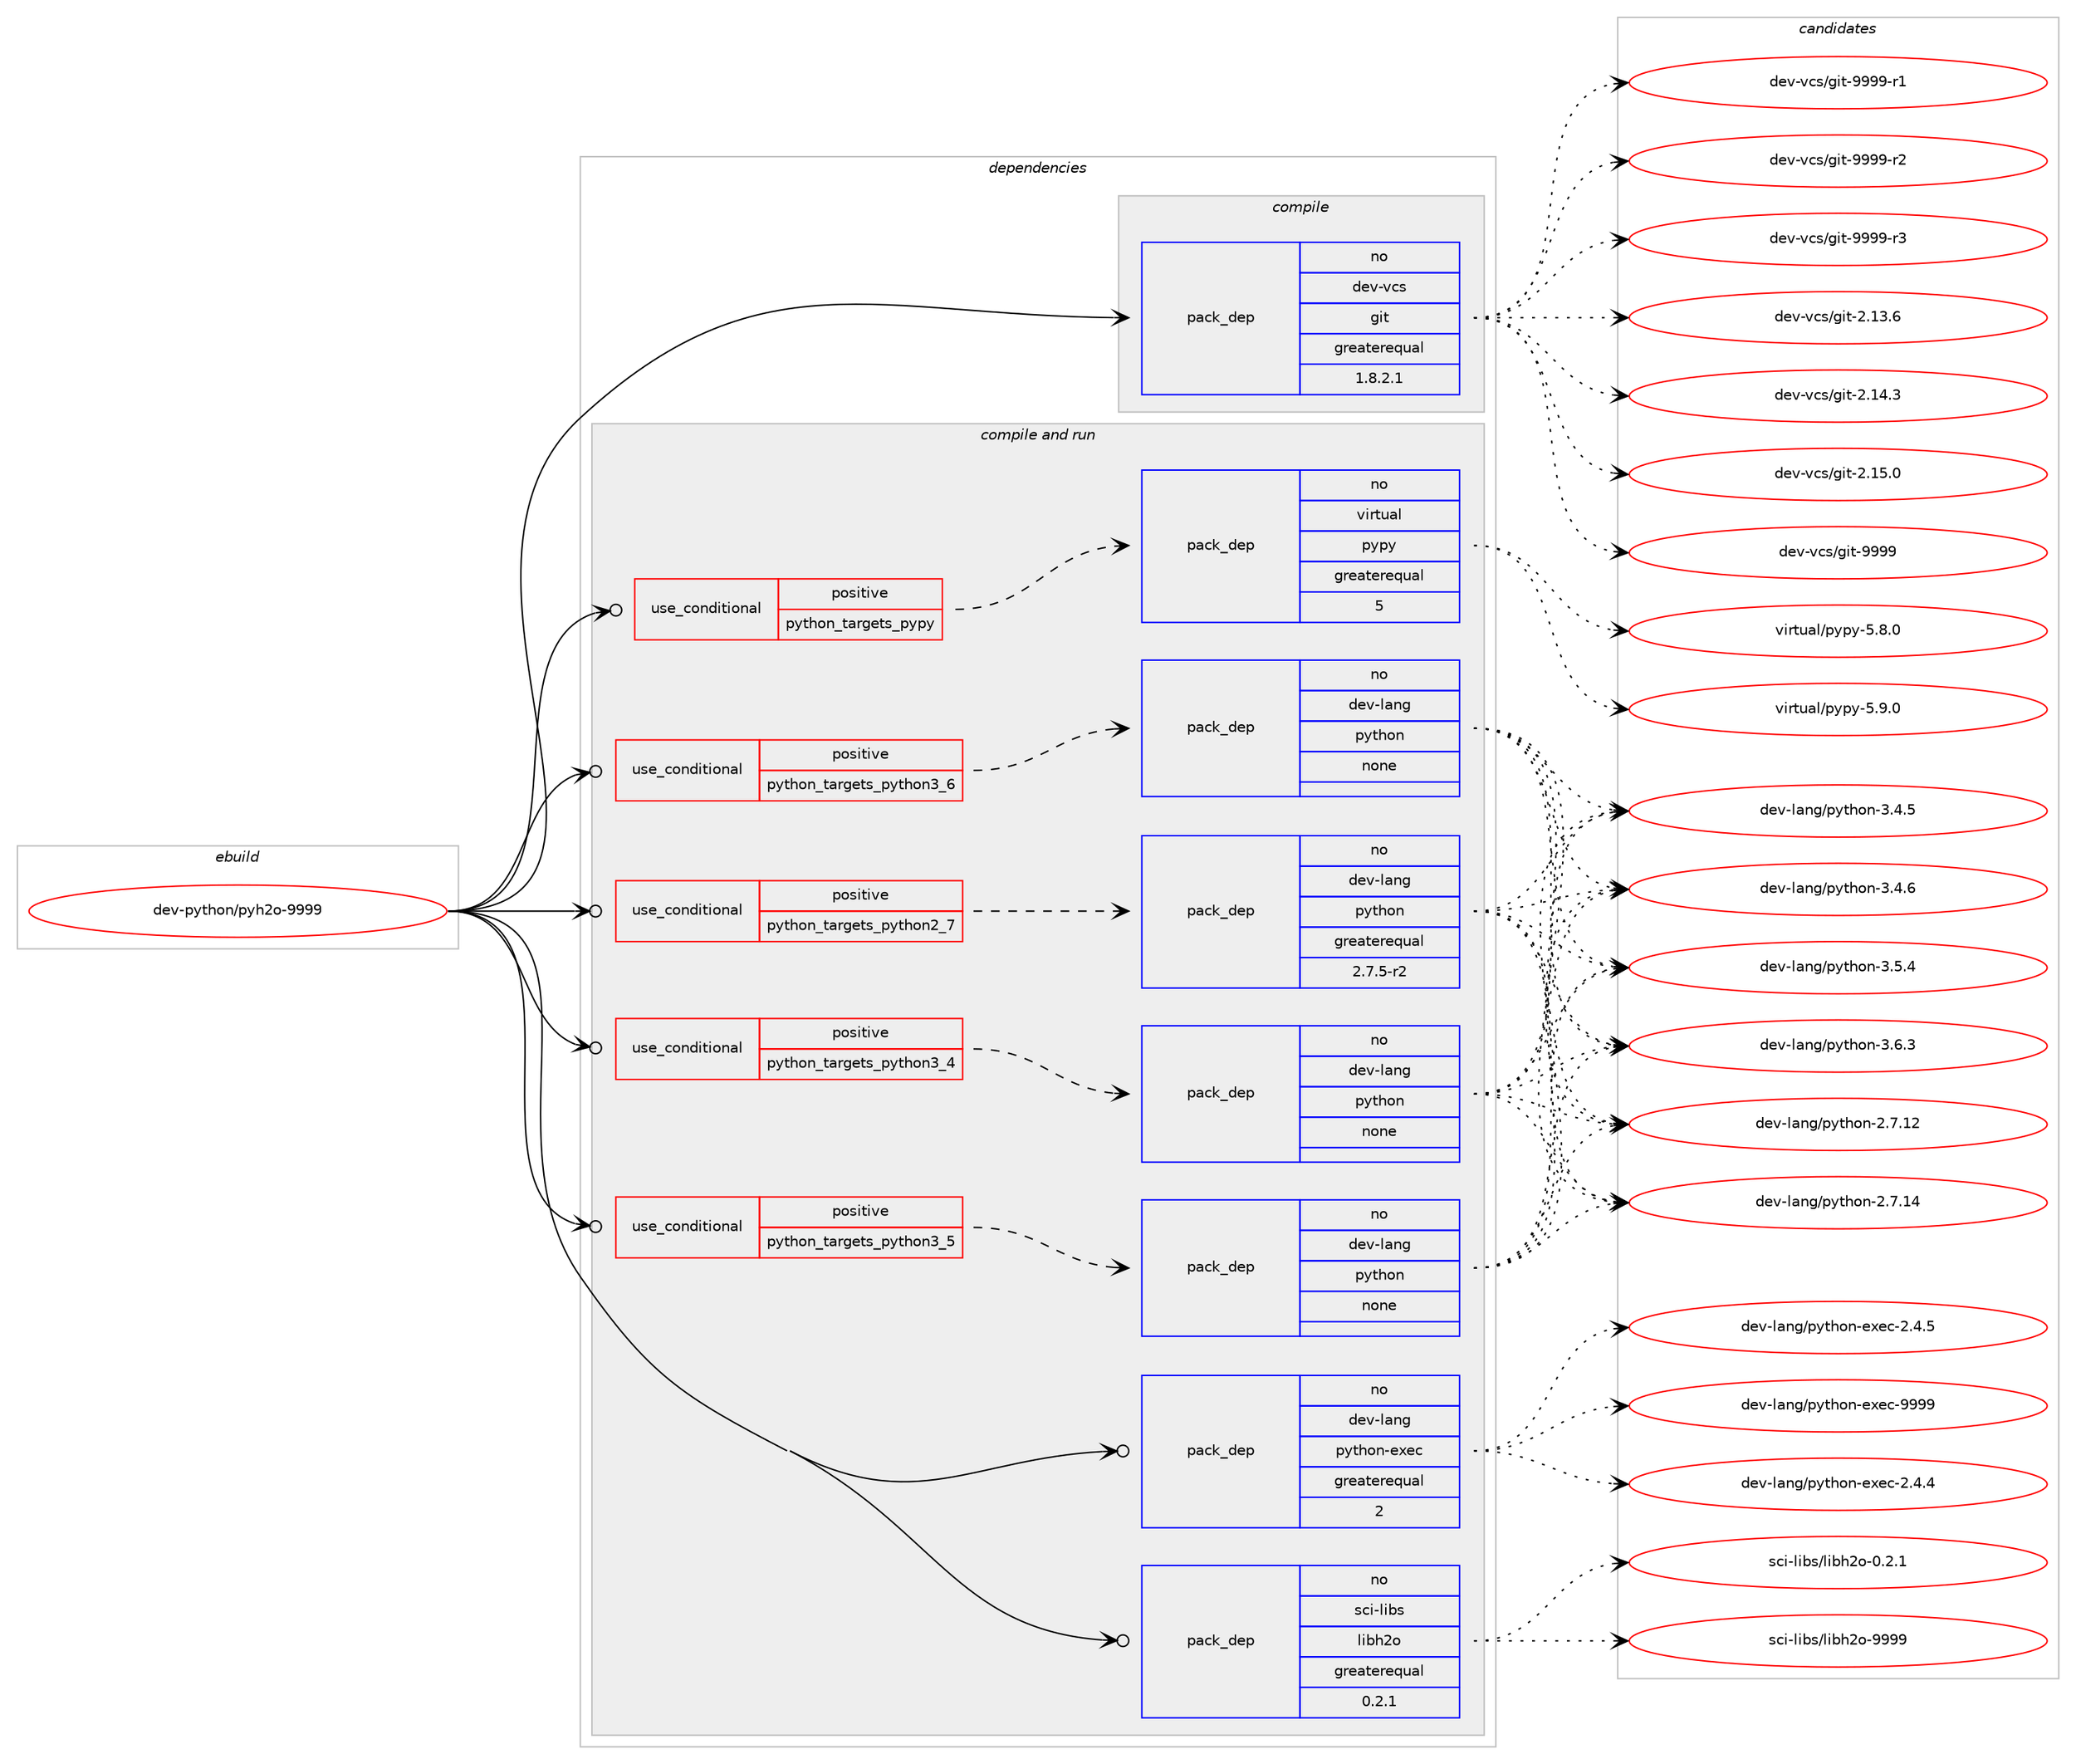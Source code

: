 digraph prolog {

# *************
# Graph options
# *************

newrank=true;
concentrate=true;
compound=true;
graph [rankdir=LR,fontname=Helvetica,fontsize=10,ranksep=1.5];#, ranksep=2.5, nodesep=0.2];
edge  [arrowhead=vee];
node  [fontname=Helvetica,fontsize=10];

# **********
# The ebuild
# **********

subgraph cluster_leftcol {
color=gray;
rank=same;
label=<<i>ebuild</i>>;
id [label="dev-python/pyh2o-9999", color=red, width=4, href="../dev-python/pyh2o-9999.svg"];
}

# ****************
# The dependencies
# ****************

subgraph cluster_midcol {
color=gray;
label=<<i>dependencies</i>>;
subgraph cluster_compile {
fillcolor="#eeeeee";
style=filled;
label=<<i>compile</i>>;
subgraph pack134331 {
dependency176785 [label=<<TABLE BORDER="0" CELLBORDER="1" CELLSPACING="0" CELLPADDING="4" WIDTH="220"><TR><TD ROWSPAN="6" CELLPADDING="30">pack_dep</TD></TR><TR><TD WIDTH="110">no</TD></TR><TR><TD>dev-vcs</TD></TR><TR><TD>git</TD></TR><TR><TD>greaterequal</TD></TR><TR><TD>1.8.2.1</TD></TR></TABLE>>, shape=none, color=blue];
}
id:e -> dependency176785:w [weight=20,style="solid",arrowhead="vee"];
}
subgraph cluster_compileandrun {
fillcolor="#eeeeee";
style=filled;
label=<<i>compile and run</i>>;
subgraph cond38536 {
dependency176786 [label=<<TABLE BORDER="0" CELLBORDER="1" CELLSPACING="0" CELLPADDING="4"><TR><TD ROWSPAN="3" CELLPADDING="10">use_conditional</TD></TR><TR><TD>positive</TD></TR><TR><TD>python_targets_pypy</TD></TR></TABLE>>, shape=none, color=red];
subgraph pack134332 {
dependency176787 [label=<<TABLE BORDER="0" CELLBORDER="1" CELLSPACING="0" CELLPADDING="4" WIDTH="220"><TR><TD ROWSPAN="6" CELLPADDING="30">pack_dep</TD></TR><TR><TD WIDTH="110">no</TD></TR><TR><TD>virtual</TD></TR><TR><TD>pypy</TD></TR><TR><TD>greaterequal</TD></TR><TR><TD>5</TD></TR></TABLE>>, shape=none, color=blue];
}
dependency176786:e -> dependency176787:w [weight=20,style="dashed",arrowhead="vee"];
}
id:e -> dependency176786:w [weight=20,style="solid",arrowhead="odotvee"];
subgraph cond38537 {
dependency176788 [label=<<TABLE BORDER="0" CELLBORDER="1" CELLSPACING="0" CELLPADDING="4"><TR><TD ROWSPAN="3" CELLPADDING="10">use_conditional</TD></TR><TR><TD>positive</TD></TR><TR><TD>python_targets_python2_7</TD></TR></TABLE>>, shape=none, color=red];
subgraph pack134333 {
dependency176789 [label=<<TABLE BORDER="0" CELLBORDER="1" CELLSPACING="0" CELLPADDING="4" WIDTH="220"><TR><TD ROWSPAN="6" CELLPADDING="30">pack_dep</TD></TR><TR><TD WIDTH="110">no</TD></TR><TR><TD>dev-lang</TD></TR><TR><TD>python</TD></TR><TR><TD>greaterequal</TD></TR><TR><TD>2.7.5-r2</TD></TR></TABLE>>, shape=none, color=blue];
}
dependency176788:e -> dependency176789:w [weight=20,style="dashed",arrowhead="vee"];
}
id:e -> dependency176788:w [weight=20,style="solid",arrowhead="odotvee"];
subgraph cond38538 {
dependency176790 [label=<<TABLE BORDER="0" CELLBORDER="1" CELLSPACING="0" CELLPADDING="4"><TR><TD ROWSPAN="3" CELLPADDING="10">use_conditional</TD></TR><TR><TD>positive</TD></TR><TR><TD>python_targets_python3_4</TD></TR></TABLE>>, shape=none, color=red];
subgraph pack134334 {
dependency176791 [label=<<TABLE BORDER="0" CELLBORDER="1" CELLSPACING="0" CELLPADDING="4" WIDTH="220"><TR><TD ROWSPAN="6" CELLPADDING="30">pack_dep</TD></TR><TR><TD WIDTH="110">no</TD></TR><TR><TD>dev-lang</TD></TR><TR><TD>python</TD></TR><TR><TD>none</TD></TR><TR><TD></TD></TR></TABLE>>, shape=none, color=blue];
}
dependency176790:e -> dependency176791:w [weight=20,style="dashed",arrowhead="vee"];
}
id:e -> dependency176790:w [weight=20,style="solid",arrowhead="odotvee"];
subgraph cond38539 {
dependency176792 [label=<<TABLE BORDER="0" CELLBORDER="1" CELLSPACING="0" CELLPADDING="4"><TR><TD ROWSPAN="3" CELLPADDING="10">use_conditional</TD></TR><TR><TD>positive</TD></TR><TR><TD>python_targets_python3_5</TD></TR></TABLE>>, shape=none, color=red];
subgraph pack134335 {
dependency176793 [label=<<TABLE BORDER="0" CELLBORDER="1" CELLSPACING="0" CELLPADDING="4" WIDTH="220"><TR><TD ROWSPAN="6" CELLPADDING="30">pack_dep</TD></TR><TR><TD WIDTH="110">no</TD></TR><TR><TD>dev-lang</TD></TR><TR><TD>python</TD></TR><TR><TD>none</TD></TR><TR><TD></TD></TR></TABLE>>, shape=none, color=blue];
}
dependency176792:e -> dependency176793:w [weight=20,style="dashed",arrowhead="vee"];
}
id:e -> dependency176792:w [weight=20,style="solid",arrowhead="odotvee"];
subgraph cond38540 {
dependency176794 [label=<<TABLE BORDER="0" CELLBORDER="1" CELLSPACING="0" CELLPADDING="4"><TR><TD ROWSPAN="3" CELLPADDING="10">use_conditional</TD></TR><TR><TD>positive</TD></TR><TR><TD>python_targets_python3_6</TD></TR></TABLE>>, shape=none, color=red];
subgraph pack134336 {
dependency176795 [label=<<TABLE BORDER="0" CELLBORDER="1" CELLSPACING="0" CELLPADDING="4" WIDTH="220"><TR><TD ROWSPAN="6" CELLPADDING="30">pack_dep</TD></TR><TR><TD WIDTH="110">no</TD></TR><TR><TD>dev-lang</TD></TR><TR><TD>python</TD></TR><TR><TD>none</TD></TR><TR><TD></TD></TR></TABLE>>, shape=none, color=blue];
}
dependency176794:e -> dependency176795:w [weight=20,style="dashed",arrowhead="vee"];
}
id:e -> dependency176794:w [weight=20,style="solid",arrowhead="odotvee"];
subgraph pack134337 {
dependency176796 [label=<<TABLE BORDER="0" CELLBORDER="1" CELLSPACING="0" CELLPADDING="4" WIDTH="220"><TR><TD ROWSPAN="6" CELLPADDING="30">pack_dep</TD></TR><TR><TD WIDTH="110">no</TD></TR><TR><TD>dev-lang</TD></TR><TR><TD>python-exec</TD></TR><TR><TD>greaterequal</TD></TR><TR><TD>2</TD></TR></TABLE>>, shape=none, color=blue];
}
id:e -> dependency176796:w [weight=20,style="solid",arrowhead="odotvee"];
subgraph pack134338 {
dependency176797 [label=<<TABLE BORDER="0" CELLBORDER="1" CELLSPACING="0" CELLPADDING="4" WIDTH="220"><TR><TD ROWSPAN="6" CELLPADDING="30">pack_dep</TD></TR><TR><TD WIDTH="110">no</TD></TR><TR><TD>sci-libs</TD></TR><TR><TD>libh2o</TD></TR><TR><TD>greaterequal</TD></TR><TR><TD>0.2.1</TD></TR></TABLE>>, shape=none, color=blue];
}
id:e -> dependency176797:w [weight=20,style="solid",arrowhead="odotvee"];
}
subgraph cluster_run {
fillcolor="#eeeeee";
style=filled;
label=<<i>run</i>>;
}
}

# **************
# The candidates
# **************

subgraph cluster_choices {
rank=same;
color=gray;
label=<<i>candidates</i>>;

subgraph choice134331 {
color=black;
nodesep=1;
choice10010111845118991154710310511645504649514654 [label="dev-vcs/git-2.13.6", color=red, width=4,href="../dev-vcs/git-2.13.6.svg"];
choice10010111845118991154710310511645504649524651 [label="dev-vcs/git-2.14.3", color=red, width=4,href="../dev-vcs/git-2.14.3.svg"];
choice10010111845118991154710310511645504649534648 [label="dev-vcs/git-2.15.0", color=red, width=4,href="../dev-vcs/git-2.15.0.svg"];
choice1001011184511899115471031051164557575757 [label="dev-vcs/git-9999", color=red, width=4,href="../dev-vcs/git-9999.svg"];
choice10010111845118991154710310511645575757574511449 [label="dev-vcs/git-9999-r1", color=red, width=4,href="../dev-vcs/git-9999-r1.svg"];
choice10010111845118991154710310511645575757574511450 [label="dev-vcs/git-9999-r2", color=red, width=4,href="../dev-vcs/git-9999-r2.svg"];
choice10010111845118991154710310511645575757574511451 [label="dev-vcs/git-9999-r3", color=red, width=4,href="../dev-vcs/git-9999-r3.svg"];
dependency176785:e -> choice10010111845118991154710310511645504649514654:w [style=dotted,weight="100"];
dependency176785:e -> choice10010111845118991154710310511645504649524651:w [style=dotted,weight="100"];
dependency176785:e -> choice10010111845118991154710310511645504649534648:w [style=dotted,weight="100"];
dependency176785:e -> choice1001011184511899115471031051164557575757:w [style=dotted,weight="100"];
dependency176785:e -> choice10010111845118991154710310511645575757574511449:w [style=dotted,weight="100"];
dependency176785:e -> choice10010111845118991154710310511645575757574511450:w [style=dotted,weight="100"];
dependency176785:e -> choice10010111845118991154710310511645575757574511451:w [style=dotted,weight="100"];
}
subgraph choice134332 {
color=black;
nodesep=1;
choice1181051141161179710847112121112121455346564648 [label="virtual/pypy-5.8.0", color=red, width=4,href="../virtual/pypy-5.8.0.svg"];
choice1181051141161179710847112121112121455346574648 [label="virtual/pypy-5.9.0", color=red, width=4,href="../virtual/pypy-5.9.0.svg"];
dependency176787:e -> choice1181051141161179710847112121112121455346564648:w [style=dotted,weight="100"];
dependency176787:e -> choice1181051141161179710847112121112121455346574648:w [style=dotted,weight="100"];
}
subgraph choice134333 {
color=black;
nodesep=1;
choice10010111845108971101034711212111610411111045504655464950 [label="dev-lang/python-2.7.12", color=red, width=4,href="../dev-lang/python-2.7.12.svg"];
choice10010111845108971101034711212111610411111045504655464952 [label="dev-lang/python-2.7.14", color=red, width=4,href="../dev-lang/python-2.7.14.svg"];
choice100101118451089711010347112121116104111110455146524653 [label="dev-lang/python-3.4.5", color=red, width=4,href="../dev-lang/python-3.4.5.svg"];
choice100101118451089711010347112121116104111110455146524654 [label="dev-lang/python-3.4.6", color=red, width=4,href="../dev-lang/python-3.4.6.svg"];
choice100101118451089711010347112121116104111110455146534652 [label="dev-lang/python-3.5.4", color=red, width=4,href="../dev-lang/python-3.5.4.svg"];
choice100101118451089711010347112121116104111110455146544651 [label="dev-lang/python-3.6.3", color=red, width=4,href="../dev-lang/python-3.6.3.svg"];
dependency176789:e -> choice10010111845108971101034711212111610411111045504655464950:w [style=dotted,weight="100"];
dependency176789:e -> choice10010111845108971101034711212111610411111045504655464952:w [style=dotted,weight="100"];
dependency176789:e -> choice100101118451089711010347112121116104111110455146524653:w [style=dotted,weight="100"];
dependency176789:e -> choice100101118451089711010347112121116104111110455146524654:w [style=dotted,weight="100"];
dependency176789:e -> choice100101118451089711010347112121116104111110455146534652:w [style=dotted,weight="100"];
dependency176789:e -> choice100101118451089711010347112121116104111110455146544651:w [style=dotted,weight="100"];
}
subgraph choice134334 {
color=black;
nodesep=1;
choice10010111845108971101034711212111610411111045504655464950 [label="dev-lang/python-2.7.12", color=red, width=4,href="../dev-lang/python-2.7.12.svg"];
choice10010111845108971101034711212111610411111045504655464952 [label="dev-lang/python-2.7.14", color=red, width=4,href="../dev-lang/python-2.7.14.svg"];
choice100101118451089711010347112121116104111110455146524653 [label="dev-lang/python-3.4.5", color=red, width=4,href="../dev-lang/python-3.4.5.svg"];
choice100101118451089711010347112121116104111110455146524654 [label="dev-lang/python-3.4.6", color=red, width=4,href="../dev-lang/python-3.4.6.svg"];
choice100101118451089711010347112121116104111110455146534652 [label="dev-lang/python-3.5.4", color=red, width=4,href="../dev-lang/python-3.5.4.svg"];
choice100101118451089711010347112121116104111110455146544651 [label="dev-lang/python-3.6.3", color=red, width=4,href="../dev-lang/python-3.6.3.svg"];
dependency176791:e -> choice10010111845108971101034711212111610411111045504655464950:w [style=dotted,weight="100"];
dependency176791:e -> choice10010111845108971101034711212111610411111045504655464952:w [style=dotted,weight="100"];
dependency176791:e -> choice100101118451089711010347112121116104111110455146524653:w [style=dotted,weight="100"];
dependency176791:e -> choice100101118451089711010347112121116104111110455146524654:w [style=dotted,weight="100"];
dependency176791:e -> choice100101118451089711010347112121116104111110455146534652:w [style=dotted,weight="100"];
dependency176791:e -> choice100101118451089711010347112121116104111110455146544651:w [style=dotted,weight="100"];
}
subgraph choice134335 {
color=black;
nodesep=1;
choice10010111845108971101034711212111610411111045504655464950 [label="dev-lang/python-2.7.12", color=red, width=4,href="../dev-lang/python-2.7.12.svg"];
choice10010111845108971101034711212111610411111045504655464952 [label="dev-lang/python-2.7.14", color=red, width=4,href="../dev-lang/python-2.7.14.svg"];
choice100101118451089711010347112121116104111110455146524653 [label="dev-lang/python-3.4.5", color=red, width=4,href="../dev-lang/python-3.4.5.svg"];
choice100101118451089711010347112121116104111110455146524654 [label="dev-lang/python-3.4.6", color=red, width=4,href="../dev-lang/python-3.4.6.svg"];
choice100101118451089711010347112121116104111110455146534652 [label="dev-lang/python-3.5.4", color=red, width=4,href="../dev-lang/python-3.5.4.svg"];
choice100101118451089711010347112121116104111110455146544651 [label="dev-lang/python-3.6.3", color=red, width=4,href="../dev-lang/python-3.6.3.svg"];
dependency176793:e -> choice10010111845108971101034711212111610411111045504655464950:w [style=dotted,weight="100"];
dependency176793:e -> choice10010111845108971101034711212111610411111045504655464952:w [style=dotted,weight="100"];
dependency176793:e -> choice100101118451089711010347112121116104111110455146524653:w [style=dotted,weight="100"];
dependency176793:e -> choice100101118451089711010347112121116104111110455146524654:w [style=dotted,weight="100"];
dependency176793:e -> choice100101118451089711010347112121116104111110455146534652:w [style=dotted,weight="100"];
dependency176793:e -> choice100101118451089711010347112121116104111110455146544651:w [style=dotted,weight="100"];
}
subgraph choice134336 {
color=black;
nodesep=1;
choice10010111845108971101034711212111610411111045504655464950 [label="dev-lang/python-2.7.12", color=red, width=4,href="../dev-lang/python-2.7.12.svg"];
choice10010111845108971101034711212111610411111045504655464952 [label="dev-lang/python-2.7.14", color=red, width=4,href="../dev-lang/python-2.7.14.svg"];
choice100101118451089711010347112121116104111110455146524653 [label="dev-lang/python-3.4.5", color=red, width=4,href="../dev-lang/python-3.4.5.svg"];
choice100101118451089711010347112121116104111110455146524654 [label="dev-lang/python-3.4.6", color=red, width=4,href="../dev-lang/python-3.4.6.svg"];
choice100101118451089711010347112121116104111110455146534652 [label="dev-lang/python-3.5.4", color=red, width=4,href="../dev-lang/python-3.5.4.svg"];
choice100101118451089711010347112121116104111110455146544651 [label="dev-lang/python-3.6.3", color=red, width=4,href="../dev-lang/python-3.6.3.svg"];
dependency176795:e -> choice10010111845108971101034711212111610411111045504655464950:w [style=dotted,weight="100"];
dependency176795:e -> choice10010111845108971101034711212111610411111045504655464952:w [style=dotted,weight="100"];
dependency176795:e -> choice100101118451089711010347112121116104111110455146524653:w [style=dotted,weight="100"];
dependency176795:e -> choice100101118451089711010347112121116104111110455146524654:w [style=dotted,weight="100"];
dependency176795:e -> choice100101118451089711010347112121116104111110455146534652:w [style=dotted,weight="100"];
dependency176795:e -> choice100101118451089711010347112121116104111110455146544651:w [style=dotted,weight="100"];
}
subgraph choice134337 {
color=black;
nodesep=1;
choice1001011184510897110103471121211161041111104510112010199455046524652 [label="dev-lang/python-exec-2.4.4", color=red, width=4,href="../dev-lang/python-exec-2.4.4.svg"];
choice1001011184510897110103471121211161041111104510112010199455046524653 [label="dev-lang/python-exec-2.4.5", color=red, width=4,href="../dev-lang/python-exec-2.4.5.svg"];
choice10010111845108971101034711212111610411111045101120101994557575757 [label="dev-lang/python-exec-9999", color=red, width=4,href="../dev-lang/python-exec-9999.svg"];
dependency176796:e -> choice1001011184510897110103471121211161041111104510112010199455046524652:w [style=dotted,weight="100"];
dependency176796:e -> choice1001011184510897110103471121211161041111104510112010199455046524653:w [style=dotted,weight="100"];
dependency176796:e -> choice10010111845108971101034711212111610411111045101120101994557575757:w [style=dotted,weight="100"];
}
subgraph choice134338 {
color=black;
nodesep=1;
choice115991054510810598115471081059810450111454846504649 [label="sci-libs/libh2o-0.2.1", color=red, width=4,href="../sci-libs/libh2o-0.2.1.svg"];
choice1159910545108105981154710810598104501114557575757 [label="sci-libs/libh2o-9999", color=red, width=4,href="../sci-libs/libh2o-9999.svg"];
dependency176797:e -> choice115991054510810598115471081059810450111454846504649:w [style=dotted,weight="100"];
dependency176797:e -> choice1159910545108105981154710810598104501114557575757:w [style=dotted,weight="100"];
}
}

}
